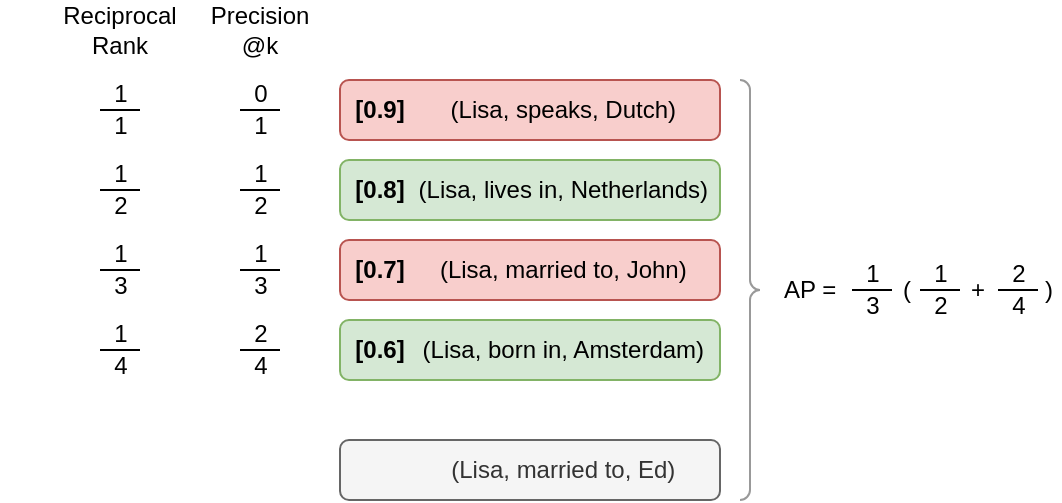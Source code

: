<mxfile version="14.5.1" type="device"><diagram id="zuFWhBCexBpCmFSApgxa" name="Page-1"><mxGraphModel dx="706" dy="408" grid="1" gridSize="10" guides="1" tooltips="1" connect="1" arrows="1" fold="1" page="1" pageScale="1" pageWidth="850" pageHeight="1100" math="0" shadow="0"><root><mxCell id="0"/><mxCell id="1" parent="0"/><mxCell id="aBKXek3wOHQKg9h3CxhY-1" value="&amp;nbsp; &amp;nbsp; &amp;nbsp; &amp;nbsp; &amp;nbsp; (Lisa, lives in, Netherlands)" style="rounded=1;whiteSpace=wrap;html=1;fillColor=#d5e8d4;strokeColor=#82b366;" vertex="1" parent="1"><mxGeometry x="300" y="150" width="190" height="30" as="geometry"/></mxCell><mxCell id="aBKXek3wOHQKg9h3CxhY-3" value="&amp;nbsp; &amp;nbsp; &amp;nbsp; &amp;nbsp; &amp;nbsp; (Lisa, born in, Amsterdam)" style="rounded=1;whiteSpace=wrap;html=1;fillColor=#d5e8d4;strokeColor=#82b366;" vertex="1" parent="1"><mxGeometry x="300" y="230" width="190" height="30" as="geometry"/></mxCell><mxCell id="aBKXek3wOHQKg9h3CxhY-4" value="&amp;nbsp; &amp;nbsp; &amp;nbsp; &amp;nbsp; &amp;nbsp; (Lisa, married to, John)" style="rounded=1;whiteSpace=wrap;html=1;fillColor=#f8cecc;strokeColor=#b85450;" vertex="1" parent="1"><mxGeometry x="300" y="190" width="190" height="30" as="geometry"/></mxCell><mxCell id="aBKXek3wOHQKg9h3CxhY-5" value="&amp;nbsp; &amp;nbsp; &amp;nbsp; &amp;nbsp; &amp;nbsp; (Lisa, speaks, Dutch)" style="rounded=1;whiteSpace=wrap;html=1;fillColor=#f8cecc;strokeColor=#b85450;" vertex="1" parent="1"><mxGeometry x="300" y="110" width="190" height="30" as="geometry"/></mxCell><mxCell id="aBKXek3wOHQKg9h3CxhY-6" value="&lt;b&gt;[0.9]&lt;/b&gt;" style="text;html=1;strokeColor=none;fillColor=none;align=center;verticalAlign=middle;whiteSpace=wrap;rounded=0;" vertex="1" parent="1"><mxGeometry x="300" y="115" width="40" height="20" as="geometry"/></mxCell><mxCell id="aBKXek3wOHQKg9h3CxhY-7" value="&lt;b&gt;[0.8]&lt;/b&gt;" style="text;html=1;strokeColor=none;fillColor=none;align=center;verticalAlign=middle;whiteSpace=wrap;rounded=0;" vertex="1" parent="1"><mxGeometry x="300" y="155" width="40" height="20" as="geometry"/></mxCell><mxCell id="aBKXek3wOHQKg9h3CxhY-8" value="&lt;b&gt;[0.7]&lt;/b&gt;" style="text;html=1;strokeColor=none;fillColor=none;align=center;verticalAlign=middle;whiteSpace=wrap;rounded=0;" vertex="1" parent="1"><mxGeometry x="300" y="195" width="40" height="20" as="geometry"/></mxCell><mxCell id="aBKXek3wOHQKg9h3CxhY-9" value="&lt;b&gt;[0.6]&lt;/b&gt;" style="text;html=1;strokeColor=none;fillColor=none;align=center;verticalAlign=middle;whiteSpace=wrap;rounded=0;" vertex="1" parent="1"><mxGeometry x="300" y="235" width="40" height="20" as="geometry"/></mxCell><mxCell id="aBKXek3wOHQKg9h3CxhY-11" value="&amp;nbsp; &amp;nbsp; &amp;nbsp; &amp;nbsp; &amp;nbsp; (Lisa, married to, Ed)" style="rounded=1;whiteSpace=wrap;html=1;fillColor=#f5f5f5;strokeColor=#666666;fontColor=#333333;" vertex="1" parent="1"><mxGeometry x="300" y="290" width="190" height="30" as="geometry"/></mxCell><mxCell id="aBKXek3wOHQKg9h3CxhY-13" value="Precision&lt;br&gt;@k" style="text;html=1;strokeColor=none;fillColor=none;align=center;verticalAlign=middle;whiteSpace=wrap;rounded=0;" vertex="1" parent="1"><mxGeometry x="230" y="75" width="60" height="20" as="geometry"/></mxCell><mxCell id="aBKXek3wOHQKg9h3CxhY-15" value="0" style="text;html=1;align=center;verticalAlign=middle;resizable=0;points=[];autosize=1;" vertex="1" parent="1"><mxGeometry x="250" y="107" width="20" height="20" as="geometry"/></mxCell><mxCell id="aBKXek3wOHQKg9h3CxhY-16" value="1" style="text;html=1;align=center;verticalAlign=middle;resizable=0;points=[];autosize=1;" vertex="1" parent="1"><mxGeometry x="250" y="123" width="20" height="20" as="geometry"/></mxCell><mxCell id="aBKXek3wOHQKg9h3CxhY-17" value="" style="endArrow=none;html=1;" edge="1" parent="1"><mxGeometry width="50" height="50" relative="1" as="geometry"><mxPoint x="250" y="125" as="sourcePoint"/><mxPoint x="270" y="125" as="targetPoint"/></mxGeometry></mxCell><mxCell id="aBKXek3wOHQKg9h3CxhY-21" value="1" style="text;html=1;align=center;verticalAlign=middle;resizable=0;points=[];autosize=1;" vertex="1" parent="1"><mxGeometry x="250" y="147" width="20" height="20" as="geometry"/></mxCell><mxCell id="aBKXek3wOHQKg9h3CxhY-22" value="2" style="text;html=1;align=center;verticalAlign=middle;resizable=0;points=[];autosize=1;" vertex="1" parent="1"><mxGeometry x="250" y="163" width="20" height="20" as="geometry"/></mxCell><mxCell id="aBKXek3wOHQKg9h3CxhY-23" value="" style="endArrow=none;html=1;" edge="1" parent="1"><mxGeometry width="50" height="50" relative="1" as="geometry"><mxPoint x="250" y="165" as="sourcePoint"/><mxPoint x="270" y="165" as="targetPoint"/></mxGeometry></mxCell><mxCell id="aBKXek3wOHQKg9h3CxhY-24" value="1" style="text;html=1;align=center;verticalAlign=middle;resizable=0;points=[];autosize=1;" vertex="1" parent="1"><mxGeometry x="250" y="187" width="20" height="20" as="geometry"/></mxCell><mxCell id="aBKXek3wOHQKg9h3CxhY-25" value="3" style="text;html=1;align=center;verticalAlign=middle;resizable=0;points=[];autosize=1;" vertex="1" parent="1"><mxGeometry x="250" y="203" width="20" height="20" as="geometry"/></mxCell><mxCell id="aBKXek3wOHQKg9h3CxhY-26" value="" style="endArrow=none;html=1;" edge="1" parent="1"><mxGeometry width="50" height="50" relative="1" as="geometry"><mxPoint x="250" y="205" as="sourcePoint"/><mxPoint x="270" y="205" as="targetPoint"/></mxGeometry></mxCell><mxCell id="aBKXek3wOHQKg9h3CxhY-27" value="2" style="text;html=1;align=center;verticalAlign=middle;resizable=0;points=[];autosize=1;" vertex="1" parent="1"><mxGeometry x="250" y="227" width="20" height="20" as="geometry"/></mxCell><mxCell id="aBKXek3wOHQKg9h3CxhY-28" value="4" style="text;html=1;align=center;verticalAlign=middle;resizable=0;points=[];autosize=1;" vertex="1" parent="1"><mxGeometry x="250" y="243" width="20" height="20" as="geometry"/></mxCell><mxCell id="aBKXek3wOHQKg9h3CxhY-29" value="" style="endArrow=none;html=1;" edge="1" parent="1"><mxGeometry width="50" height="50" relative="1" as="geometry"><mxPoint x="250" y="245" as="sourcePoint"/><mxPoint x="270" y="245" as="targetPoint"/></mxGeometry></mxCell><mxCell id="aBKXek3wOHQKg9h3CxhY-32" value="" style="labelPosition=right;align=left;strokeWidth=1;shape=mxgraph.mockup.markup.curlyBrace;html=1;shadow=0;dashed=0;strokeColor=#999999;direction=north;fontSize=9;rotation=-180;" vertex="1" parent="1"><mxGeometry x="500" y="110" width="10" height="210" as="geometry"/></mxCell><mxCell id="aBKXek3wOHQKg9h3CxhY-33" value="AP =&amp;nbsp; &amp;nbsp; &amp;nbsp; &amp;nbsp; &amp;nbsp; (&amp;nbsp; &amp;nbsp; &amp;nbsp; &amp;nbsp; &amp;nbsp;+&amp;nbsp; &amp;nbsp; &amp;nbsp; &amp;nbsp; &amp;nbsp;)" style="text;html=1;strokeColor=none;fillColor=none;align=left;verticalAlign=middle;whiteSpace=wrap;rounded=0;" vertex="1" parent="1"><mxGeometry x="520" y="205" width="140" height="20" as="geometry"/></mxCell><mxCell id="aBKXek3wOHQKg9h3CxhY-34" value="1" style="text;html=1;align=center;verticalAlign=middle;resizable=0;points=[];autosize=1;" vertex="1" parent="1"><mxGeometry x="556" y="197" width="20" height="20" as="geometry"/></mxCell><mxCell id="aBKXek3wOHQKg9h3CxhY-35" value="3" style="text;html=1;align=center;verticalAlign=middle;resizable=0;points=[];autosize=1;" vertex="1" parent="1"><mxGeometry x="556" y="213" width="20" height="20" as="geometry"/></mxCell><mxCell id="aBKXek3wOHQKg9h3CxhY-36" value="" style="endArrow=none;html=1;" edge="1" parent="1"><mxGeometry width="50" height="50" relative="1" as="geometry"><mxPoint x="556" y="215" as="sourcePoint"/><mxPoint x="576" y="215" as="targetPoint"/></mxGeometry></mxCell><mxCell id="aBKXek3wOHQKg9h3CxhY-37" value="1" style="text;html=1;align=center;verticalAlign=middle;resizable=0;points=[];autosize=1;" vertex="1" parent="1"><mxGeometry x="590" y="197" width="20" height="20" as="geometry"/></mxCell><mxCell id="aBKXek3wOHQKg9h3CxhY-38" value="2" style="text;html=1;align=center;verticalAlign=middle;resizable=0;points=[];autosize=1;" vertex="1" parent="1"><mxGeometry x="590" y="213" width="20" height="20" as="geometry"/></mxCell><mxCell id="aBKXek3wOHQKg9h3CxhY-39" value="" style="endArrow=none;html=1;" edge="1" parent="1"><mxGeometry width="50" height="50" relative="1" as="geometry"><mxPoint x="590" y="215" as="sourcePoint"/><mxPoint x="610" y="215" as="targetPoint"/></mxGeometry></mxCell><mxCell id="aBKXek3wOHQKg9h3CxhY-40" value="2" style="text;html=1;align=center;verticalAlign=middle;resizable=0;points=[];autosize=1;" vertex="1" parent="1"><mxGeometry x="629" y="197" width="20" height="20" as="geometry"/></mxCell><mxCell id="aBKXek3wOHQKg9h3CxhY-41" value="4" style="text;html=1;align=center;verticalAlign=middle;resizable=0;points=[];autosize=1;" vertex="1" parent="1"><mxGeometry x="629" y="213" width="20" height="20" as="geometry"/></mxCell><mxCell id="aBKXek3wOHQKg9h3CxhY-42" value="" style="endArrow=none;html=1;" edge="1" parent="1"><mxGeometry width="50" height="50" relative="1" as="geometry"><mxPoint x="629" y="215" as="sourcePoint"/><mxPoint x="649" y="215" as="targetPoint"/></mxGeometry></mxCell><mxCell id="aBKXek3wOHQKg9h3CxhY-43" value="&lt;font color=&quot;rgba(0, 0, 0, 0)&quot;&gt;AP =&amp;nbsp; &amp;nbsp; &amp;nbsp; &amp;nbsp; &amp;nbsp; (&amp;nbsp; &amp;nbsp; &amp;nbsp; &amp;nbsp; &amp;nbsp;+&amp;nbsp; &amp;nbsp; &amp;nbsp; &amp;nbsp; &amp;nbsp;)&lt;/font&gt;" style="text;html=1;strokeColor=none;fillColor=none;align=left;verticalAlign=middle;whiteSpace=wrap;rounded=0;textOpacity=0;" vertex="1" parent="1"><mxGeometry x="130" y="295" width="140" height="20" as="geometry"/></mxCell><mxCell id="aBKXek3wOHQKg9h3CxhY-44" value="Reciprocal&lt;br&gt;Rank" style="text;html=1;strokeColor=none;fillColor=none;align=center;verticalAlign=middle;whiteSpace=wrap;rounded=0;" vertex="1" parent="1"><mxGeometry x="160" y="75" width="60" height="20" as="geometry"/></mxCell><mxCell id="aBKXek3wOHQKg9h3CxhY-45" value="1" style="text;html=1;align=center;verticalAlign=middle;resizable=0;points=[];autosize=1;" vertex="1" parent="1"><mxGeometry x="180" y="107" width="20" height="20" as="geometry"/></mxCell><mxCell id="aBKXek3wOHQKg9h3CxhY-46" value="1" style="text;html=1;align=center;verticalAlign=middle;resizable=0;points=[];autosize=1;" vertex="1" parent="1"><mxGeometry x="180" y="123" width="20" height="20" as="geometry"/></mxCell><mxCell id="aBKXek3wOHQKg9h3CxhY-47" value="" style="endArrow=none;html=1;" edge="1" parent="1"><mxGeometry width="50" height="50" relative="1" as="geometry"><mxPoint x="180.0" y="125" as="sourcePoint"/><mxPoint x="200.0" y="125" as="targetPoint"/></mxGeometry></mxCell><mxCell id="aBKXek3wOHQKg9h3CxhY-48" value="1" style="text;html=1;align=center;verticalAlign=middle;resizable=0;points=[];autosize=1;" vertex="1" parent="1"><mxGeometry x="180" y="147" width="20" height="20" as="geometry"/></mxCell><mxCell id="aBKXek3wOHQKg9h3CxhY-49" value="2" style="text;html=1;align=center;verticalAlign=middle;resizable=0;points=[];autosize=1;" vertex="1" parent="1"><mxGeometry x="180" y="163" width="20" height="20" as="geometry"/></mxCell><mxCell id="aBKXek3wOHQKg9h3CxhY-50" value="" style="endArrow=none;html=1;" edge="1" parent="1"><mxGeometry width="50" height="50" relative="1" as="geometry"><mxPoint x="180.0" y="165" as="sourcePoint"/><mxPoint x="200.0" y="165" as="targetPoint"/></mxGeometry></mxCell><mxCell id="aBKXek3wOHQKg9h3CxhY-51" value="1" style="text;html=1;align=center;verticalAlign=middle;resizable=0;points=[];autosize=1;" vertex="1" parent="1"><mxGeometry x="180" y="187" width="20" height="20" as="geometry"/></mxCell><mxCell id="aBKXek3wOHQKg9h3CxhY-52" value="3" style="text;html=1;align=center;verticalAlign=middle;resizable=0;points=[];autosize=1;" vertex="1" parent="1"><mxGeometry x="180" y="203" width="20" height="20" as="geometry"/></mxCell><mxCell id="aBKXek3wOHQKg9h3CxhY-53" value="" style="endArrow=none;html=1;" edge="1" parent="1"><mxGeometry width="50" height="50" relative="1" as="geometry"><mxPoint x="180.0" y="205" as="sourcePoint"/><mxPoint x="200.0" y="205" as="targetPoint"/></mxGeometry></mxCell><mxCell id="aBKXek3wOHQKg9h3CxhY-54" value="1" style="text;html=1;align=center;verticalAlign=middle;resizable=0;points=[];autosize=1;" vertex="1" parent="1"><mxGeometry x="180" y="227" width="20" height="20" as="geometry"/></mxCell><mxCell id="aBKXek3wOHQKg9h3CxhY-55" value="4" style="text;html=1;align=center;verticalAlign=middle;resizable=0;points=[];autosize=1;" vertex="1" parent="1"><mxGeometry x="180" y="243" width="20" height="20" as="geometry"/></mxCell><mxCell id="aBKXek3wOHQKg9h3CxhY-56" value="" style="endArrow=none;html=1;" edge="1" parent="1"><mxGeometry width="50" height="50" relative="1" as="geometry"><mxPoint x="180.0" y="245" as="sourcePoint"/><mxPoint x="200.0" y="245" as="targetPoint"/></mxGeometry></mxCell></root></mxGraphModel></diagram></mxfile>